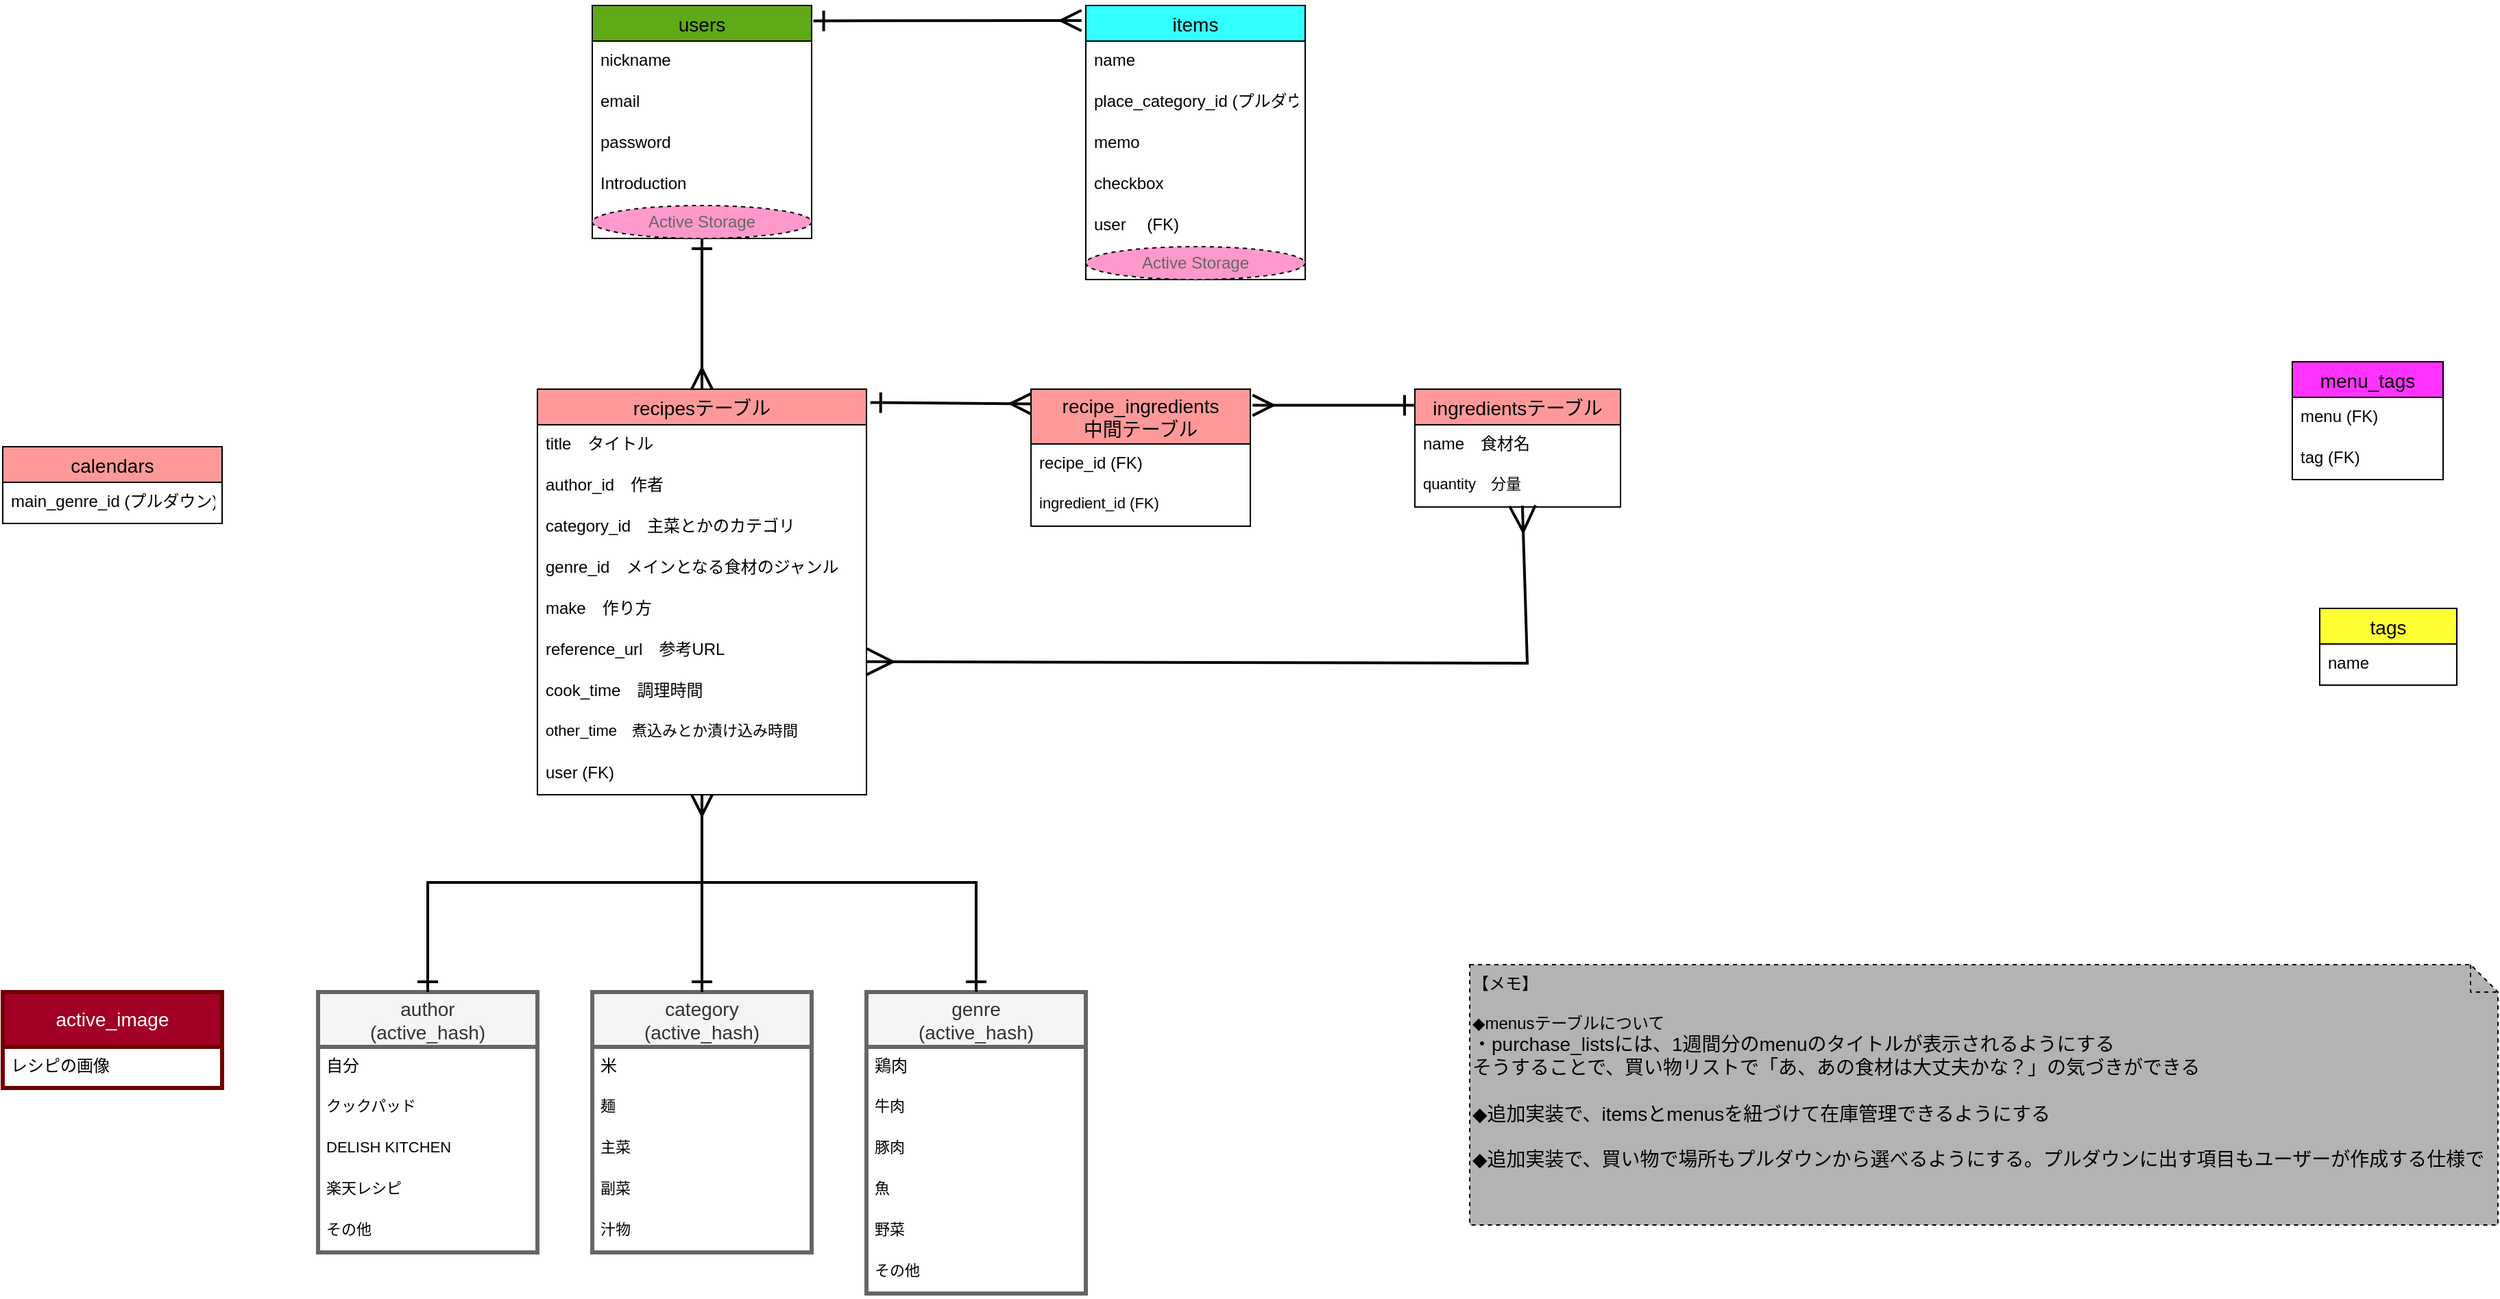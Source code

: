 <mxfile>
    <diagram id="eWadbnz62wg29XNE3zge" name="案1">
        <mxGraphModel dx="3435" dy="938" grid="1" gridSize="10" guides="1" tooltips="1" connect="1" arrows="1" fold="1" page="1" pageScale="1" pageWidth="827" pageHeight="1169" math="0" shadow="0">
            <root>
                <mxCell id="0"/>
                <mxCell id="1" parent="0"/>
                <mxCell id="200" value="users" style="swimlane;fontStyle=0;childLayout=stackLayout;horizontal=1;startSize=26;horizontalStack=0;resizeParent=1;resizeParentMax=0;resizeLast=0;collapsible=1;marginBottom=0;align=center;fontSize=14;rounded=0;swimlaneLine=1;glass=0;shadow=0;fillColor=#60A917;fontColor=#000000;" parent="1" vertex="1">
                    <mxGeometry x="-1400" y="80" width="160" height="170" as="geometry"/>
                </mxCell>
                <mxCell id="201" value="nickname" style="text;strokeColor=none;fillColor=none;spacingLeft=4;spacingRight=4;overflow=hidden;rotatable=0;points=[[0,0.5],[1,0.5]];portConstraint=eastwest;fontSize=12;" parent="200" vertex="1">
                    <mxGeometry y="26" width="160" height="30" as="geometry"/>
                </mxCell>
                <mxCell id="202" value="email" style="text;strokeColor=none;fillColor=none;spacingLeft=4;spacingRight=4;overflow=hidden;rotatable=0;points=[[0,0.5],[1,0.5]];portConstraint=eastwest;fontSize=12;" parent="200" vertex="1">
                    <mxGeometry y="56" width="160" height="30" as="geometry"/>
                </mxCell>
                <mxCell id="dLK7wWNn38LidMxXqtx3-224" value="password" style="text;strokeColor=none;fillColor=none;spacingLeft=4;spacingRight=4;overflow=hidden;rotatable=0;points=[[0,0.5],[1,0.5]];portConstraint=eastwest;fontSize=12;" parent="200" vertex="1">
                    <mxGeometry y="86" width="160" height="30" as="geometry"/>
                </mxCell>
                <mxCell id="203" value="Introduction&#10;&#10;" style="text;strokeColor=none;fillColor=none;spacingLeft=4;spacingRight=4;overflow=hidden;rotatable=0;points=[[0,0.5],[1,0.5]];portConstraint=eastwest;fontSize=12;" parent="200" vertex="1">
                    <mxGeometry y="116" width="160" height="30" as="geometry"/>
                </mxCell>
                <mxCell id="dLK7wWNn38LidMxXqtx3-231" value="Active Storage" style="ellipse;whiteSpace=wrap;html=1;align=center;rounded=0;shadow=0;glass=0;dashed=1;sketch=0;strokeColor=#000000;strokeWidth=1;fontColor=#666666;fillColor=#FF99CC;gradientColor=none;" parent="200" vertex="1">
                    <mxGeometry y="146" width="160" height="24" as="geometry"/>
                </mxCell>
                <mxCell id="205" value="items" style="swimlane;fontStyle=0;childLayout=stackLayout;horizontal=1;startSize=26;horizontalStack=0;resizeParent=1;resizeParentMax=0;resizeLast=0;collapsible=1;marginBottom=0;align=center;fontSize=14;rounded=0;swimlaneLine=1;glass=0;shadow=0;fillColor=#33FFFF;fontColor=#000000;" parent="1" vertex="1">
                    <mxGeometry x="-1040" y="80" width="160" height="200" as="geometry"/>
                </mxCell>
                <mxCell id="206" value="name" style="text;strokeColor=none;fillColor=none;spacingLeft=4;spacingRight=4;overflow=hidden;rotatable=0;points=[[0,0.5],[1,0.5]];portConstraint=eastwest;fontSize=12;" parent="205" vertex="1">
                    <mxGeometry y="26" width="160" height="30" as="geometry"/>
                </mxCell>
                <mxCell id="207" value="place_category_id (プルダウン)" style="text;strokeColor=none;fillColor=none;spacingLeft=4;spacingRight=4;overflow=hidden;rotatable=0;points=[[0,0.5],[1,0.5]];portConstraint=eastwest;fontSize=12;" parent="205" vertex="1">
                    <mxGeometry y="56" width="160" height="30" as="geometry"/>
                </mxCell>
                <mxCell id="210" value="memo" style="text;strokeColor=none;fillColor=none;spacingLeft=4;spacingRight=4;overflow=hidden;rotatable=0;points=[[0,0.5],[1,0.5]];portConstraint=eastwest;fontSize=12;" parent="205" vertex="1">
                    <mxGeometry y="86" width="160" height="30" as="geometry"/>
                </mxCell>
                <mxCell id="232" value="checkbox" style="text;strokeColor=none;fillColor=none;spacingLeft=4;spacingRight=4;overflow=hidden;rotatable=0;points=[[0,0.5],[1,0.5]];portConstraint=eastwest;fontSize=12;" parent="205" vertex="1">
                    <mxGeometry y="116" width="160" height="30" as="geometry"/>
                </mxCell>
                <mxCell id="211" value="user 　(FK)" style="text;strokeColor=none;fillColor=none;spacingLeft=4;spacingRight=4;overflow=hidden;rotatable=0;points=[[0,0.5],[1,0.5]];portConstraint=eastwest;fontSize=12;" parent="205" vertex="1">
                    <mxGeometry y="146" width="160" height="30" as="geometry"/>
                </mxCell>
                <mxCell id="dLK7wWNn38LidMxXqtx3-233" value="Active Storage" style="ellipse;whiteSpace=wrap;html=1;align=center;rounded=0;shadow=0;glass=0;dashed=1;sketch=0;strokeColor=#000000;strokeWidth=1;fontColor=#666666;fillColor=#FF99CC;gradientColor=none;" parent="205" vertex="1">
                    <mxGeometry y="176" width="160" height="24" as="geometry"/>
                </mxCell>
                <mxCell id="216" value="" style="endArrow=ERone;html=1;rounded=0;strokeWidth=2;fontColor=#F0F0F0;startSize=12;endSize=12;sourcePerimeterSpacing=0;endFill=0;startArrow=ERmany;startFill=0;entryX=1.008;entryY=0.066;entryDx=0;entryDy=0;entryPerimeter=0;exitX=-0.02;exitY=0.055;exitDx=0;exitDy=0;exitPerimeter=0;" parent="1" source="205" target="200" edge="1">
                    <mxGeometry relative="1" as="geometry">
                        <mxPoint x="-600" y="212" as="sourcePoint"/>
                        <mxPoint x="-610" y="220" as="targetPoint"/>
                    </mxGeometry>
                </mxCell>
                <mxCell id="KgGAMbnghW-lA_S38_4V-237" value="【メモ】&lt;br&gt;&lt;br&gt;◆menusテーブルについて&lt;br&gt;&lt;span style=&quot;font-size: 14px; text-align: center;&quot;&gt;・purchase_listsには、1週間分のmenuのタイトルが表示されるようにする&lt;br&gt;そうすることで、買い物リストで「あ、あの食材は大丈夫かな？」の気づきができる&lt;br&gt;&lt;br&gt;◆追加実装で、itemsとmenusを紐づけて在庫管理できるようにする&lt;br&gt;&lt;br&gt;◆追加実装で、買い物で場所もプルダウンから選べるようにする。プルダウンに出す項目もユーザーが作成する仕様で&lt;br&gt;&lt;/span&gt;" style="shape=note;size=20;whiteSpace=wrap;html=1;rounded=0;shadow=0;glass=0;dashed=1;sketch=0;strokeColor=#000000;strokeWidth=1;fontColor=#000000;fillColor=#B3B3B3;gradientColor=none;align=left;verticalAlign=top;" parent="1" vertex="1">
                    <mxGeometry x="-760" y="780" width="750" height="190" as="geometry"/>
                </mxCell>
                <mxCell id="KgGAMbnghW-lA_S38_4V-259" value="tags" style="swimlane;fontStyle=0;childLayout=stackLayout;horizontal=1;startSize=26;horizontalStack=0;resizeParent=1;resizeParentMax=0;resizeLast=0;collapsible=1;marginBottom=0;align=center;fontSize=14;rounded=0;swimlaneLine=1;glass=0;shadow=0;strokeColor=#000000;fillColor=#FFFF33;fontColor=#000000;" parent="1" vertex="1">
                    <mxGeometry x="-140" y="520" width="100" height="56" as="geometry"/>
                </mxCell>
                <mxCell id="KgGAMbnghW-lA_S38_4V-260" value="name" style="text;strokeColor=default;fillColor=none;spacingLeft=4;spacingRight=4;overflow=hidden;rotatable=0;points=[[0,0.5],[1,0.5]];portConstraint=eastwest;fontSize=12;" parent="KgGAMbnghW-lA_S38_4V-259" vertex="1">
                    <mxGeometry y="26" width="100" height="30" as="geometry"/>
                </mxCell>
                <mxCell id="KgGAMbnghW-lA_S38_4V-261" value="menu_tags" style="swimlane;fontStyle=0;childLayout=stackLayout;horizontal=1;startSize=26;horizontalStack=0;resizeParent=1;resizeParentMax=0;resizeLast=0;collapsible=1;marginBottom=0;align=center;fontSize=14;rounded=0;swimlaneLine=1;glass=0;shadow=0;fillColor=#FF33FF;fontColor=#000000;" parent="1" vertex="1">
                    <mxGeometry x="-160" y="340" width="110" height="86" as="geometry"/>
                </mxCell>
                <mxCell id="KgGAMbnghW-lA_S38_4V-263" value="menu (FK)" style="text;strokeColor=none;fillColor=none;spacingLeft=4;spacingRight=4;overflow=hidden;rotatable=0;points=[[0,0.5],[1,0.5]];portConstraint=eastwest;fontSize=12;" parent="KgGAMbnghW-lA_S38_4V-261" vertex="1">
                    <mxGeometry y="26" width="110" height="30" as="geometry"/>
                </mxCell>
                <mxCell id="KgGAMbnghW-lA_S38_4V-262" value="tag (FK)" style="text;strokeColor=none;fillColor=none;spacingLeft=4;spacingRight=4;overflow=hidden;rotatable=0;points=[[0,0.5],[1,0.5]];portConstraint=eastwest;fontSize=12;" parent="KgGAMbnghW-lA_S38_4V-261" vertex="1">
                    <mxGeometry y="56" width="110" height="30" as="geometry"/>
                </mxCell>
                <mxCell id="233" value="calendars" style="swimlane;fontStyle=0;childLayout=stackLayout;horizontal=1;startSize=26;horizontalStack=0;resizeParent=1;resizeParentMax=0;resizeLast=0;collapsible=1;marginBottom=0;align=center;fontSize=14;rounded=0;swimlaneLine=1;glass=0;shadow=0;fillColor=#FF9999;fontColor=#000000;" parent="1" vertex="1">
                    <mxGeometry x="-1830" y="402" width="160" height="56" as="geometry"/>
                </mxCell>
                <mxCell id="236" value="main_genre_id (プルダウン)" style="text;strokeColor=none;fillColor=none;spacingLeft=4;spacingRight=4;overflow=hidden;rotatable=0;points=[[0,0.5],[1,0.5]];portConstraint=eastwest;fontSize=12;" parent="233" vertex="1">
                    <mxGeometry y="26" width="160" height="30" as="geometry"/>
                </mxCell>
                <mxCell id="330" value="recipesテーブル" style="swimlane;fontStyle=0;childLayout=stackLayout;horizontal=1;startSize=26;horizontalStack=0;resizeParent=1;resizeParentMax=0;resizeLast=0;collapsible=1;marginBottom=0;align=center;fontSize=14;rounded=0;swimlaneLine=1;glass=0;shadow=0;fillColor=#FF9999;fontColor=#000000;" parent="1" vertex="1">
                    <mxGeometry x="-1440" y="360" width="240" height="296" as="geometry"/>
                </mxCell>
                <mxCell id="332" value="title　タイトル" style="text;strokeColor=none;fillColor=none;spacingLeft=4;spacingRight=4;overflow=hidden;rotatable=0;points=[[0,0.5],[1,0.5]];portConstraint=eastwest;fontSize=12;" parent="330" vertex="1">
                    <mxGeometry y="26" width="240" height="30" as="geometry"/>
                </mxCell>
                <mxCell id="336" value="author_id　作者" style="text;strokeColor=none;fillColor=none;spacingLeft=4;spacingRight=4;overflow=hidden;rotatable=0;points=[[0,0.5],[1,0.5]];portConstraint=eastwest;fontSize=12;" parent="330" vertex="1">
                    <mxGeometry y="56" width="240" height="30" as="geometry"/>
                </mxCell>
                <mxCell id="334" value="category_id　主菜とかのカテゴリ" style="text;strokeColor=none;fillColor=none;spacingLeft=4;spacingRight=4;overflow=hidden;rotatable=0;points=[[0,0.5],[1,0.5]];portConstraint=eastwest;fontSize=12;" parent="330" vertex="1">
                    <mxGeometry y="86" width="240" height="30" as="geometry"/>
                </mxCell>
                <mxCell id="400" value="genre_id　メインとなる食材のジャンル" style="text;strokeColor=none;fillColor=none;spacingLeft=4;spacingRight=4;overflow=hidden;rotatable=0;points=[[0,0.5],[1,0.5]];portConstraint=eastwest;fontSize=12;" parent="330" vertex="1">
                    <mxGeometry y="116" width="240" height="30" as="geometry"/>
                </mxCell>
                <mxCell id="399" value="make　作り方" style="text;strokeColor=none;fillColor=none;spacingLeft=4;spacingRight=4;overflow=hidden;rotatable=0;points=[[0,0.5],[1,0.5]];portConstraint=eastwest;fontSize=12;" parent="330" vertex="1">
                    <mxGeometry y="146" width="240" height="30" as="geometry"/>
                </mxCell>
                <mxCell id="398" value="reference_url　参考URL" style="text;strokeColor=none;fillColor=none;spacingLeft=4;spacingRight=4;overflow=hidden;rotatable=0;points=[[0,0.5],[1,0.5]];portConstraint=eastwest;fontSize=12;" parent="330" vertex="1">
                    <mxGeometry y="176" width="240" height="30" as="geometry"/>
                </mxCell>
                <mxCell id="335" value="cook_time　調理時間" style="text;strokeColor=none;fillColor=none;spacingLeft=4;spacingRight=4;overflow=hidden;rotatable=0;points=[[0,0.5],[1,0.5]];portConstraint=eastwest;fontSize=12;" parent="330" vertex="1">
                    <mxGeometry y="206" width="240" height="30" as="geometry"/>
                </mxCell>
                <mxCell id="333" value="other_time　煮込みとか漬け込み時間" style="text;strokeColor=none;fillColor=none;spacingLeft=4;spacingRight=4;overflow=hidden;rotatable=0;points=[[0,0.5],[1,0.5]];portConstraint=eastwest;fontSize=11;" parent="330" vertex="1">
                    <mxGeometry y="236" width="240" height="30" as="geometry"/>
                </mxCell>
                <mxCell id="237" value="user (FK)" style="text;strokeColor=none;fillColor=none;spacingLeft=4;spacingRight=4;overflow=hidden;rotatable=0;points=[[0,0.5],[1,0.5]];portConstraint=eastwest;fontSize=12;" parent="330" vertex="1">
                    <mxGeometry y="266" width="240" height="30" as="geometry"/>
                </mxCell>
                <mxCell id="380" value="" style="shape=tableRow;horizontal=0;startSize=0;swimlaneHead=0;swimlaneBody=0;fillColor=none;collapsible=0;dropTarget=0;points=[[0,0.5],[1,0.5]];portConstraint=eastwest;top=0;left=0;right=0;bottom=0;" parent="1" vertex="1">
                    <mxGeometry x="-1360" y="520" width="270" height="30" as="geometry"/>
                </mxCell>
                <mxCell id="381" value="" style="shape=partialRectangle;connectable=0;fillColor=none;top=0;left=0;bottom=0;right=0;editable=1;overflow=hidden;" parent="380" vertex="1">
                    <mxGeometry width="30" height="30" as="geometry">
                        <mxRectangle width="30" height="30" as="alternateBounds"/>
                    </mxGeometry>
                </mxCell>
                <mxCell id="402" value="" style="endArrow=ERone;html=1;rounded=0;strokeWidth=2;fontColor=#F0F0F0;startSize=12;endSize=12;sourcePerimeterSpacing=0;endFill=0;startArrow=ERmany;startFill=0;entryX=0.5;entryY=1;entryDx=0;entryDy=0;exitX=0.5;exitY=0;exitDx=0;exitDy=0;" parent="1" source="330" target="200" edge="1">
                    <mxGeometry relative="1" as="geometry">
                        <mxPoint x="-1033.2" y="101" as="sourcePoint"/>
                        <mxPoint x="-1228.72" y="101.22" as="targetPoint"/>
                    </mxGeometry>
                </mxCell>
                <mxCell id="403" value="ingredientsテーブル" style="swimlane;fontStyle=0;childLayout=stackLayout;horizontal=1;startSize=26;horizontalStack=0;resizeParent=1;resizeParentMax=0;resizeLast=0;collapsible=1;marginBottom=0;align=center;fontSize=14;rounded=0;swimlaneLine=1;glass=0;shadow=0;fillColor=#FF9999;fontColor=#000000;" parent="1" vertex="1">
                    <mxGeometry x="-800" y="360" width="150" height="86" as="geometry"/>
                </mxCell>
                <mxCell id="410" value="name　食材名" style="text;strokeColor=none;fillColor=none;spacingLeft=4;spacingRight=4;overflow=hidden;rotatable=0;points=[[0,0.5],[1,0.5]];portConstraint=eastwest;fontSize=12;" parent="403" vertex="1">
                    <mxGeometry y="26" width="150" height="30" as="geometry"/>
                </mxCell>
                <mxCell id="411" value="quantity　分量" style="text;strokeColor=none;fillColor=none;spacingLeft=4;spacingRight=4;overflow=hidden;rotatable=0;points=[[0,0.5],[1,0.5]];portConstraint=eastwest;fontSize=11;" parent="403" vertex="1">
                    <mxGeometry y="56" width="150" height="30" as="geometry"/>
                </mxCell>
                <mxCell id="413" value="recipe_ingredients&#10;中間テーブル" style="swimlane;fontStyle=0;childLayout=stackLayout;horizontal=1;startSize=40;horizontalStack=0;resizeParent=1;resizeParentMax=0;resizeLast=0;collapsible=1;marginBottom=0;align=center;fontSize=14;rounded=0;swimlaneLine=1;glass=0;shadow=0;fillColor=#FF9999;fontColor=#000000;" parent="1" vertex="1">
                    <mxGeometry x="-1080" y="360" width="160" height="100" as="geometry"/>
                </mxCell>
                <mxCell id="414" value="recipe_id (FK)" style="text;strokeColor=none;fillColor=none;spacingLeft=4;spacingRight=4;overflow=hidden;rotatable=0;points=[[0,0.5],[1,0.5]];portConstraint=eastwest;fontSize=12;" parent="413" vertex="1">
                    <mxGeometry y="40" width="160" height="30" as="geometry"/>
                </mxCell>
                <mxCell id="415" value="ingredient_id (FK)&#10;&#10; " style="text;strokeColor=none;fillColor=none;spacingLeft=4;spacingRight=4;overflow=hidden;rotatable=0;points=[[0,0.5],[1,0.5]];portConstraint=eastwest;fontSize=11;" parent="413" vertex="1">
                    <mxGeometry y="70" width="160" height="30" as="geometry"/>
                </mxCell>
                <mxCell id="417" value="" style="endArrow=ERone;html=1;rounded=0;strokeWidth=2;fontColor=#F0F0F0;startSize=12;endSize=12;sourcePerimeterSpacing=0;endFill=0;startArrow=ERmany;startFill=0;exitX=0.001;exitY=0.107;exitDx=0;exitDy=0;exitPerimeter=0;entryX=1.012;entryY=0.033;entryDx=0;entryDy=0;entryPerimeter=0;" parent="1" source="413" target="330" edge="1">
                    <mxGeometry relative="1" as="geometry">
                        <mxPoint x="-1120" y="380" as="sourcePoint"/>
                        <mxPoint x="-1160" y="371" as="targetPoint"/>
                    </mxGeometry>
                </mxCell>
                <mxCell id="418" value="" style="endArrow=ERone;html=1;rounded=0;strokeWidth=2;fontColor=#F0F0F0;startSize=12;endSize=12;sourcePerimeterSpacing=0;endFill=0;startArrow=ERmany;startFill=0;exitX=1.01;exitY=0.118;exitDx=0;exitDy=0;exitPerimeter=0;entryX=0;entryY=0.137;entryDx=0;entryDy=0;entryPerimeter=0;" parent="1" source="413" target="403" edge="1">
                    <mxGeometry relative="1" as="geometry">
                        <mxPoint x="-890" y="410" as="sourcePoint"/>
                        <mxPoint x="-850" y="420" as="targetPoint"/>
                    </mxGeometry>
                </mxCell>
                <mxCell id="419" value="" style="endArrow=ERmany;html=1;rounded=0;strokeWidth=2;fontColor=#F0F0F0;startSize=16;endSize=16;sourcePerimeterSpacing=0;endFill=0;startArrow=ERmany;startFill=0;exitX=0.523;exitY=0.967;exitDx=0;exitDy=0;exitPerimeter=0;entryX=1.001;entryY=0.763;entryDx=0;entryDy=0;entryPerimeter=0;" parent="1" source="411" target="398" edge="1">
                    <mxGeometry relative="1" as="geometry">
                        <mxPoint x="-740" y="530" as="sourcePoint"/>
                        <mxPoint x="-1130" y="560" as="targetPoint"/>
                        <Array as="points">
                            <mxPoint x="-718" y="560"/>
                        </Array>
                    </mxGeometry>
                </mxCell>
                <mxCell id="425" value="author&#10;(active_hash)" style="swimlane;fontStyle=0;childLayout=stackLayout;horizontal=1;startSize=40;horizontalStack=0;resizeParent=1;resizeParentMax=0;resizeLast=0;collapsible=1;marginBottom=0;align=center;fontSize=14;rounded=0;swimlaneLine=1;glass=0;shadow=0;fillColor=#f5f5f5;fontColor=#333333;strokeColor=#666666;strokeWidth=3;" parent="1" vertex="1">
                    <mxGeometry x="-1600" y="800" width="160" height="190" as="geometry"/>
                </mxCell>
                <mxCell id="426" value="自分" style="text;strokeColor=none;fillColor=none;spacingLeft=4;spacingRight=4;overflow=hidden;rotatable=0;points=[[0,0.5],[1,0.5]];portConstraint=eastwest;fontSize=12;strokeWidth=3;" parent="425" vertex="1">
                    <mxGeometry y="40" width="160" height="30" as="geometry"/>
                </mxCell>
                <mxCell id="427" value="クックパッド&#10;" style="text;strokeColor=none;fillColor=none;spacingLeft=4;spacingRight=4;overflow=hidden;rotatable=0;points=[[0,0.5],[1,0.5]];portConstraint=eastwest;fontSize=11;" parent="425" vertex="1">
                    <mxGeometry y="70" width="160" height="30" as="geometry"/>
                </mxCell>
                <mxCell id="430" value="DELISH KITCHEN" style="text;strokeColor=none;fillColor=none;spacingLeft=4;spacingRight=4;overflow=hidden;rotatable=0;points=[[0,0.5],[1,0.5]];portConstraint=eastwest;fontSize=11;" parent="425" vertex="1">
                    <mxGeometry y="100" width="160" height="30" as="geometry"/>
                </mxCell>
                <mxCell id="428" value="楽天レシピ" style="text;strokeColor=none;fillColor=none;spacingLeft=4;spacingRight=4;overflow=hidden;rotatable=0;points=[[0,0.5],[1,0.5]];portConstraint=eastwest;fontSize=11;" parent="425" vertex="1">
                    <mxGeometry y="130" width="160" height="30" as="geometry"/>
                </mxCell>
                <mxCell id="429" value="その他&#10;" style="text;strokeColor=none;fillColor=none;spacingLeft=4;spacingRight=4;overflow=hidden;rotatable=0;points=[[0,0.5],[1,0.5]];portConstraint=eastwest;fontSize=11;" parent="425" vertex="1">
                    <mxGeometry y="160" width="160" height="30" as="geometry"/>
                </mxCell>
                <mxCell id="431" value="category&#10;(active_hash)" style="swimlane;fontStyle=0;childLayout=stackLayout;horizontal=1;startSize=40;horizontalStack=0;resizeParent=1;resizeParentMax=0;resizeLast=0;collapsible=1;marginBottom=0;align=center;fontSize=14;rounded=0;swimlaneLine=1;glass=0;shadow=0;fillColor=#f5f5f5;fontColor=#333333;strokeColor=#666666;strokeWidth=3;" parent="1" vertex="1">
                    <mxGeometry x="-1400" y="800" width="160" height="190" as="geometry"/>
                </mxCell>
                <mxCell id="432" value="米" style="text;strokeColor=none;fillColor=none;spacingLeft=4;spacingRight=4;overflow=hidden;rotatable=0;points=[[0,0.5],[1,0.5]];portConstraint=eastwest;fontSize=12;" parent="431" vertex="1">
                    <mxGeometry y="40" width="160" height="30" as="geometry"/>
                </mxCell>
                <mxCell id="433" value="麺&#10;" style="text;strokeColor=none;fillColor=none;spacingLeft=4;spacingRight=4;overflow=hidden;rotatable=0;points=[[0,0.5],[1,0.5]];portConstraint=eastwest;fontSize=11;" parent="431" vertex="1">
                    <mxGeometry y="70" width="160" height="30" as="geometry"/>
                </mxCell>
                <mxCell id="434" value="主菜" style="text;strokeColor=none;fillColor=none;spacingLeft=4;spacingRight=4;overflow=hidden;rotatable=0;points=[[0,0.5],[1,0.5]];portConstraint=eastwest;fontSize=11;" parent="431" vertex="1">
                    <mxGeometry y="100" width="160" height="30" as="geometry"/>
                </mxCell>
                <mxCell id="435" value="副菜" style="text;strokeColor=none;fillColor=none;spacingLeft=4;spacingRight=4;overflow=hidden;rotatable=0;points=[[0,0.5],[1,0.5]];portConstraint=eastwest;fontSize=11;" parent="431" vertex="1">
                    <mxGeometry y="130" width="160" height="30" as="geometry"/>
                </mxCell>
                <mxCell id="436" value="汁物&#10;" style="text;strokeColor=none;fillColor=none;spacingLeft=4;spacingRight=4;overflow=hidden;rotatable=0;points=[[0,0.5],[1,0.5]];portConstraint=eastwest;fontSize=11;" parent="431" vertex="1">
                    <mxGeometry y="160" width="160" height="30" as="geometry"/>
                </mxCell>
                <mxCell id="437" value="genre&#10;(active_hash)" style="swimlane;fontStyle=0;childLayout=stackLayout;horizontal=1;startSize=40;horizontalStack=0;resizeParent=1;resizeParentMax=0;resizeLast=0;collapsible=1;marginBottom=0;align=center;fontSize=14;rounded=0;swimlaneLine=1;glass=0;shadow=0;fillColor=#f5f5f5;fontColor=#333333;strokeColor=#666666;strokeWidth=3;" parent="1" vertex="1">
                    <mxGeometry x="-1200" y="800" width="160" height="220" as="geometry"/>
                </mxCell>
                <mxCell id="438" value="鶏肉" style="text;strokeColor=none;fillColor=none;spacingLeft=4;spacingRight=4;overflow=hidden;rotatable=0;points=[[0,0.5],[1,0.5]];portConstraint=eastwest;fontSize=12;" parent="437" vertex="1">
                    <mxGeometry y="40" width="160" height="30" as="geometry"/>
                </mxCell>
                <mxCell id="439" value="牛肉" style="text;strokeColor=none;fillColor=none;spacingLeft=4;spacingRight=4;overflow=hidden;rotatable=0;points=[[0,0.5],[1,0.5]];portConstraint=eastwest;fontSize=11;" parent="437" vertex="1">
                    <mxGeometry y="70" width="160" height="30" as="geometry"/>
                </mxCell>
                <mxCell id="440" value="豚肉" style="text;strokeColor=none;fillColor=none;spacingLeft=4;spacingRight=4;overflow=hidden;rotatable=0;points=[[0,0.5],[1,0.5]];portConstraint=eastwest;fontSize=11;" parent="437" vertex="1">
                    <mxGeometry y="100" width="160" height="30" as="geometry"/>
                </mxCell>
                <mxCell id="441" value="魚" style="text;strokeColor=none;fillColor=none;spacingLeft=4;spacingRight=4;overflow=hidden;rotatable=0;points=[[0,0.5],[1,0.5]];portConstraint=eastwest;fontSize=11;" parent="437" vertex="1">
                    <mxGeometry y="130" width="160" height="30" as="geometry"/>
                </mxCell>
                <mxCell id="442" value="野菜&#10;" style="text;strokeColor=none;fillColor=none;spacingLeft=4;spacingRight=4;overflow=hidden;rotatable=0;points=[[0,0.5],[1,0.5]];portConstraint=eastwest;fontSize=11;" parent="437" vertex="1">
                    <mxGeometry y="160" width="160" height="30" as="geometry"/>
                </mxCell>
                <mxCell id="443" value="その他&#10;" style="text;strokeColor=none;fillColor=none;spacingLeft=4;spacingRight=4;overflow=hidden;rotatable=0;points=[[0,0.5],[1,0.5]];portConstraint=eastwest;fontSize=11;" parent="437" vertex="1">
                    <mxGeometry y="190" width="160" height="30" as="geometry"/>
                </mxCell>
                <mxCell id="447" value="" style="endArrow=ERone;html=1;rounded=0;strokeWidth=2;fontColor=#F0F0F0;startSize=12;endSize=12;sourcePerimeterSpacing=0;endFill=0;startArrow=none;startFill=0;entryX=0.5;entryY=0;entryDx=0;entryDy=0;" parent="1" target="425" edge="1">
                    <mxGeometry relative="1" as="geometry">
                        <mxPoint x="-1320" y="720" as="sourcePoint"/>
                        <mxPoint x="-1520" y="790" as="targetPoint"/>
                        <Array as="points">
                            <mxPoint x="-1520" y="720"/>
                        </Array>
                    </mxGeometry>
                </mxCell>
                <mxCell id="450" value="" style="endArrow=ERone;html=1;rounded=0;strokeWidth=2;fontColor=#F0F0F0;startSize=12;endSize=12;sourcePerimeterSpacing=0;endFill=0;startArrow=ERmany;startFill=0;entryX=0.5;entryY=0;entryDx=0;entryDy=0;exitX=0.5;exitY=1;exitDx=0;exitDy=0;" parent="1" source="330" target="431" edge="1">
                    <mxGeometry relative="1" as="geometry">
                        <mxPoint x="-1320" y="680" as="sourcePoint"/>
                        <mxPoint x="-1470" y="810" as="targetPoint"/>
                    </mxGeometry>
                </mxCell>
                <mxCell id="451" value="" style="endArrow=ERone;html=1;rounded=0;strokeWidth=2;fontColor=#F0F0F0;startSize=12;endSize=12;sourcePerimeterSpacing=0;endFill=0;startArrow=none;startFill=0;entryX=0.5;entryY=0;entryDx=0;entryDy=0;" parent="1" target="437" edge="1">
                    <mxGeometry relative="1" as="geometry">
                        <mxPoint x="-1320" y="720" as="sourcePoint"/>
                        <mxPoint x="-1270.0" y="810" as="targetPoint"/>
                        <Array as="points">
                            <mxPoint x="-1120" y="720"/>
                        </Array>
                    </mxGeometry>
                </mxCell>
                <mxCell id="454" value="active_image" style="swimlane;fontStyle=0;childLayout=stackLayout;horizontal=1;startSize=40;horizontalStack=0;resizeParent=1;resizeParentMax=0;resizeLast=0;collapsible=1;marginBottom=0;align=center;fontSize=14;rounded=0;swimlaneLine=1;glass=0;shadow=0;fillColor=#a20025;strokeColor=#6F0000;strokeWidth=3;whiteSpace=wrap;fontColor=#ffffff;" parent="1" vertex="1">
                    <mxGeometry x="-1830" y="800" width="160" height="70" as="geometry"/>
                </mxCell>
                <mxCell id="455" value="レシピの画像" style="text;strokeColor=none;fillColor=none;spacingLeft=4;spacingRight=4;overflow=hidden;rotatable=0;points=[[0,0.5],[1,0.5]];portConstraint=eastwest;fontSize=12;strokeWidth=3;" parent="454" vertex="1">
                    <mxGeometry y="40" width="160" height="30" as="geometry"/>
                </mxCell>
            </root>
        </mxGraphModel>
    </diagram>
    <diagram name="案2" id="NeRu8VXgCP2zrzPimx1U">
        <mxGraphModel dx="3023" dy="1542" grid="1" gridSize="10" guides="1" tooltips="1" connect="1" arrows="1" fold="1" page="1" pageScale="1" pageWidth="827" pageHeight="1169" math="0" shadow="0">
            <root>
                <mxCell id="s4Gsbq-1xFyYyIthdPwe-0"/>
                <mxCell id="s4Gsbq-1xFyYyIthdPwe-1" parent="s4Gsbq-1xFyYyIthdPwe-0"/>
                <mxCell id="s4Gsbq-1xFyYyIthdPwe-2" value="users" style="swimlane;fontStyle=0;childLayout=stackLayout;horizontal=1;startSize=26;horizontalStack=0;resizeParent=1;resizeParentMax=0;resizeLast=0;collapsible=1;marginBottom=0;align=center;fontSize=14;rounded=0;swimlaneLine=1;glass=0;shadow=0;fillColor=#60A917;fontColor=#000000;" vertex="1" parent="s4Gsbq-1xFyYyIthdPwe-1">
                    <mxGeometry x="40" y="40" width="160" height="116" as="geometry"/>
                </mxCell>
                <mxCell id="s4Gsbq-1xFyYyIthdPwe-3" value="nickname" style="text;strokeColor=none;fillColor=none;spacingLeft=4;spacingRight=4;overflow=hidden;rotatable=0;points=[[0,0.5],[1,0.5]];portConstraint=eastwest;fontSize=12;" vertex="1" parent="s4Gsbq-1xFyYyIthdPwe-2">
                    <mxGeometry y="26" width="160" height="30" as="geometry"/>
                </mxCell>
                <mxCell id="s4Gsbq-1xFyYyIthdPwe-4" value="email" style="text;strokeColor=none;fillColor=none;spacingLeft=4;spacingRight=4;overflow=hidden;rotatable=0;points=[[0,0.5],[1,0.5]];portConstraint=eastwest;fontSize=12;" vertex="1" parent="s4Gsbq-1xFyYyIthdPwe-2">
                    <mxGeometry y="56" width="160" height="30" as="geometry"/>
                </mxCell>
                <mxCell id="s4Gsbq-1xFyYyIthdPwe-5" value="password" style="text;strokeColor=none;fillColor=none;spacingLeft=4;spacingRight=4;overflow=hidden;rotatable=0;points=[[0,0.5],[1,0.5]];portConstraint=eastwest;fontSize=12;" vertex="1" parent="s4Gsbq-1xFyYyIthdPwe-2">
                    <mxGeometry y="86" width="160" height="30" as="geometry"/>
                </mxCell>
                <mxCell id="s4Gsbq-1xFyYyIthdPwe-6" value="ユーザー管理に関する情報" style="swimlane;fontStyle=0;childLayout=stackLayout;horizontal=1;startSize=26;horizontalStack=0;resizeParent=1;resizeParentMax=0;resizeLast=0;collapsible=1;marginBottom=0;align=center;fontSize=14;rounded=0;swimlaneLine=1;glass=0;shadow=0;fillColor=#60A917;fontColor=#000000;strokeColor=#2D7600;" vertex="1" parent="s4Gsbq-1xFyYyIthdPwe-1">
                    <mxGeometry x="-650" y="60" width="230" height="326" as="geometry"/>
                </mxCell>
                <mxCell id="s4Gsbq-1xFyYyIthdPwe-7" value="ニックネーム" style="text;strokeColor=default;fillColor=#FFFFFF;spacingLeft=4;spacingRight=4;overflow=hidden;rotatable=0;points=[[0,0.5],[1,0.5]];portConstraint=eastwest;fontSize=12;strokeWidth=1;dashed=1;fontColor=#000000;" vertex="1" parent="s4Gsbq-1xFyYyIthdPwe-6">
                    <mxGeometry y="26" width="230" height="30" as="geometry"/>
                </mxCell>
                <mxCell id="s4Gsbq-1xFyYyIthdPwe-8" value="メールアドレス " style="text;strokeColor=default;fillColor=#FFFFFF;spacingLeft=4;spacingRight=4;overflow=hidden;rotatable=0;points=[[0,0.5],[1,0.5]];portConstraint=eastwest;fontSize=12;dashed=1;fontColor=#000000;" vertex="1" parent="s4Gsbq-1xFyYyIthdPwe-6">
                    <mxGeometry y="56" width="230" height="30" as="geometry"/>
                </mxCell>
                <mxCell id="s4Gsbq-1xFyYyIthdPwe-9" value="パスワード" style="text;strokeColor=default;fillColor=#FFFFFF;spacingLeft=4;spacingRight=4;overflow=hidden;rotatable=0;points=[[0,0.5],[1,0.5]];portConstraint=eastwest;fontSize=12;rounded=0;shadow=0;glass=0;sketch=0;fontColor=#000000;dashed=1;" vertex="1" parent="s4Gsbq-1xFyYyIthdPwe-6">
                    <mxGeometry y="86" width="230" height="30" as="geometry"/>
                </mxCell>
                <mxCell id="s4Gsbq-1xFyYyIthdPwe-10" value="名字" style="text;strokeColor=default;fillColor=#FFFFFF;spacingLeft=4;spacingRight=4;overflow=hidden;rotatable=0;points=[[0,0.5],[1,0.5]];portConstraint=eastwest;fontSize=12;rounded=0;shadow=0;glass=0;sketch=0;fontColor=#000000;dashed=1;" vertex="1" parent="s4Gsbq-1xFyYyIthdPwe-6">
                    <mxGeometry y="116" width="230" height="30" as="geometry"/>
                </mxCell>
                <mxCell id="s4Gsbq-1xFyYyIthdPwe-11" value="名前" style="text;strokeColor=default;fillColor=#FFFFFF;spacingLeft=4;spacingRight=4;overflow=hidden;rotatable=0;points=[[0,0.5],[1,0.5]];portConstraint=eastwest;fontSize=12;rounded=0;shadow=0;glass=0;sketch=0;fontColor=#000000;dashed=1;" vertex="1" parent="s4Gsbq-1xFyYyIthdPwe-6">
                    <mxGeometry y="146" width="230" height="30" as="geometry"/>
                </mxCell>
                <mxCell id="s4Gsbq-1xFyYyIthdPwe-12" value="名字カナ" style="text;strokeColor=default;fillColor=#FFFFFF;spacingLeft=4;spacingRight=4;overflow=hidden;rotatable=0;points=[[0,0.5],[1,0.5]];portConstraint=eastwest;fontSize=12;rounded=0;shadow=0;glass=0;sketch=0;fontColor=#000000;dashed=1;" vertex="1" parent="s4Gsbq-1xFyYyIthdPwe-6">
                    <mxGeometry y="176" width="230" height="30" as="geometry"/>
                </mxCell>
                <mxCell id="s4Gsbq-1xFyYyIthdPwe-13" value="名前カナ" style="text;strokeColor=default;fillColor=#FFFFFF;spacingLeft=4;spacingRight=4;overflow=hidden;rotatable=0;points=[[0,0.5],[1,0.5]];portConstraint=eastwest;fontSize=12;dashed=1;fontColor=#000000;" vertex="1" parent="s4Gsbq-1xFyYyIthdPwe-6">
                    <mxGeometry y="206" width="230" height="30" as="geometry"/>
                </mxCell>
                <mxCell id="s4Gsbq-1xFyYyIthdPwe-14" value="生年月日" style="text;strokeColor=default;fillColor=#FFFFFF;spacingLeft=4;spacingRight=4;overflow=hidden;rotatable=0;points=[[0,0.5],[1,0.5]];portConstraint=eastwest;fontSize=12;rounded=0;shadow=0;glass=0;sketch=0;fontColor=#000000;dashed=1;" vertex="1" parent="s4Gsbq-1xFyYyIthdPwe-6">
                    <mxGeometry y="236" width="230" height="30" as="geometry"/>
                </mxCell>
                <mxCell id="s4Gsbq-1xFyYyIthdPwe-15" value="アイコン画像" style="text;strokeColor=default;fillColor=#FFFFFF;spacingLeft=4;spacingRight=4;overflow=hidden;rotatable=0;points=[[0,0.5],[1,0.5]];portConstraint=eastwest;fontSize=12;rounded=0;shadow=0;glass=0;sketch=0;fontColor=#000000;dashed=1;" vertex="1" parent="s4Gsbq-1xFyYyIthdPwe-6">
                    <mxGeometry y="266" width="230" height="30" as="geometry"/>
                </mxCell>
                <mxCell id="s4Gsbq-1xFyYyIthdPwe-16" value="プロフィール文" style="text;strokeColor=default;fillColor=#FFFFFF;spacingLeft=4;spacingRight=4;overflow=hidden;rotatable=0;points=[[0,0.5],[1,0.5]];portConstraint=eastwest;fontSize=12;rounded=0;shadow=0;glass=0;sketch=0;fontColor=#000000;dashed=1;" vertex="1" parent="s4Gsbq-1xFyYyIthdPwe-6">
                    <mxGeometry y="296" width="230" height="30" as="geometry"/>
                </mxCell>
                <mxCell id="s4Gsbq-1xFyYyIthdPwe-17" value="買い物リストに関する情報" style="swimlane;fontStyle=0;childLayout=stackLayout;horizontal=1;startSize=26;horizontalStack=0;resizeParent=1;resizeParentMax=0;resizeLast=0;collapsible=1;marginBottom=0;align=center;fontSize=14;rounded=0;swimlaneLine=1;glass=0;shadow=0;fillColor=#FFFF66;strokeColor=#d6b656;gradientColor=none;fontColor=#000000;" vertex="1" parent="s4Gsbq-1xFyYyIthdPwe-1">
                    <mxGeometry x="-570" y="440" width="230" height="56" as="geometry"/>
                </mxCell>
                <mxCell id="s4Gsbq-1xFyYyIthdPwe-18" value="購入数量" style="text;strokeColor=default;fillColor=#FFFFFF;spacingLeft=4;spacingRight=4;overflow=hidden;rotatable=0;points=[[0,0.5],[1,0.5]];portConstraint=eastwest;fontSize=12;dashed=1;fontColor=#000000;" vertex="1" parent="s4Gsbq-1xFyYyIthdPwe-17">
                    <mxGeometry y="26" width="230" height="30" as="geometry"/>
                </mxCell>
                <mxCell id="s4Gsbq-1xFyYyIthdPwe-19" value="献立に関する情報" style="swimlane;fontStyle=0;childLayout=stackLayout;horizontal=1;startSize=26;horizontalStack=0;resizeParent=1;resizeParentMax=0;resizeLast=0;collapsible=1;marginBottom=0;align=center;fontSize=14;rounded=0;swimlaneLine=1;glass=0;shadow=0;fillColor=#FF9933;strokeColor=#d6b656;gradientColor=none;fontColor=#000000;" vertex="1" parent="s4Gsbq-1xFyYyIthdPwe-1">
                    <mxGeometry x="-500" y="680" width="230" height="176" as="geometry"/>
                </mxCell>
                <mxCell id="s4Gsbq-1xFyYyIthdPwe-20" value="タイトル" style="text;strokeColor=default;fillColor=#FFFFFF;spacingLeft=4;spacingRight=4;overflow=hidden;rotatable=0;points=[[0,0.5],[1,0.5]];portConstraint=eastwest;fontSize=12;dashed=1;fontColor=#000000;" vertex="1" parent="s4Gsbq-1xFyYyIthdPwe-19">
                    <mxGeometry y="26" width="230" height="30" as="geometry"/>
                </mxCell>
                <mxCell id="s4Gsbq-1xFyYyIthdPwe-21" value="食材" style="text;strokeColor=default;fillColor=#FFFFFF;spacingLeft=4;spacingRight=4;overflow=hidden;rotatable=0;points=[[0,0.5],[1,0.5]];portConstraint=eastwest;fontSize=12;rounded=0;shadow=0;glass=0;sketch=0;fontColor=#000000;dashed=1;" vertex="1" parent="s4Gsbq-1xFyYyIthdPwe-19">
                    <mxGeometry y="56" width="230" height="30" as="geometry"/>
                </mxCell>
                <mxCell id="s4Gsbq-1xFyYyIthdPwe-22" value="食材" style="text;strokeColor=default;fillColor=#FFFFFF;spacingLeft=4;spacingRight=4;overflow=hidden;rotatable=0;points=[[0,0.5],[1,0.5]];portConstraint=eastwest;fontSize=12;dashed=1;fontColor=#000000;" vertex="1" parent="s4Gsbq-1xFyYyIthdPwe-19">
                    <mxGeometry y="86" width="230" height="30" as="geometry"/>
                </mxCell>
                <mxCell id="s4Gsbq-1xFyYyIthdPwe-23" value="食材" style="text;strokeColor=default;fillColor=#FFFFFF;spacingLeft=4;spacingRight=4;overflow=hidden;rotatable=0;points=[[0,0.5],[1,0.5]];portConstraint=eastwest;fontSize=12;rounded=0;shadow=0;glass=0;sketch=0;fontColor=#000000;dashed=1;" vertex="1" parent="s4Gsbq-1xFyYyIthdPwe-19">
                    <mxGeometry y="116" width="230" height="30" as="geometry"/>
                </mxCell>
                <mxCell id="s4Gsbq-1xFyYyIthdPwe-24" value="その他" style="text;strokeColor=default;fillColor=#FFFFFF;spacingLeft=4;spacingRight=4;overflow=hidden;rotatable=0;points=[[0,0.5],[1,0.5]];portConstraint=eastwest;fontSize=12;rounded=0;shadow=0;glass=0;sketch=0;fontColor=#000000;dashed=1;" vertex="1" parent="s4Gsbq-1xFyYyIthdPwe-19">
                    <mxGeometry y="146" width="230" height="30" as="geometry"/>
                </mxCell>
                <mxCell id="s4Gsbq-1xFyYyIthdPwe-25" value="アイテムに関する情報" style="swimlane;fontStyle=0;childLayout=stackLayout;horizontal=1;startSize=26;horizontalStack=0;resizeParent=1;resizeParentMax=0;resizeLast=0;collapsible=1;marginBottom=0;align=center;fontSize=14;rounded=0;swimlaneLine=1;glass=0;shadow=0;fillColor=#33FFFF;strokeColor=#d6b656;gradientColor=none;fontColor=#000000;" vertex="1" parent="s4Gsbq-1xFyYyIthdPwe-1">
                    <mxGeometry x="-340" y="100" width="230" height="176" as="geometry"/>
                </mxCell>
                <mxCell id="s4Gsbq-1xFyYyIthdPwe-26" value="アイテム名" style="text;strokeColor=default;fillColor=#FFFFFF;spacingLeft=4;spacingRight=4;overflow=hidden;rotatable=0;points=[[0,0.5],[1,0.5]];portConstraint=eastwest;fontSize=12;strokeWidth=1;dashed=1;fontColor=#000000;" vertex="1" parent="s4Gsbq-1xFyYyIthdPwe-25">
                    <mxGeometry y="26" width="230" height="30" as="geometry"/>
                </mxCell>
                <mxCell id="s4Gsbq-1xFyYyIthdPwe-27" value="カテゴリー" style="text;strokeColor=default;fillColor=#FFFFFF;spacingLeft=4;spacingRight=4;overflow=hidden;rotatable=0;points=[[0,0.5],[1,0.5]];portConstraint=eastwest;fontSize=12;rounded=0;shadow=0;glass=0;sketch=0;fontColor=#000000;dashed=1;" vertex="1" parent="s4Gsbq-1xFyYyIthdPwe-25">
                    <mxGeometry y="56" width="230" height="30" as="geometry"/>
                </mxCell>
                <mxCell id="s4Gsbq-1xFyYyIthdPwe-28" value="前回の購入日" style="text;strokeColor=default;fillColor=#FFFFFF;spacingLeft=4;spacingRight=4;overflow=hidden;rotatable=0;points=[[0,0.5],[1,0.5]];portConstraint=eastwest;fontSize=12;dashed=1;fontColor=#000000;" vertex="1" parent="s4Gsbq-1xFyYyIthdPwe-25">
                    <mxGeometry y="86" width="230" height="30" as="geometry"/>
                </mxCell>
                <mxCell id="s4Gsbq-1xFyYyIthdPwe-29" value="消費期限" style="text;strokeColor=default;fillColor=#FFFFFF;spacingLeft=4;spacingRight=4;overflow=hidden;rotatable=0;points=[[0,0.5],[1,0.5]];portConstraint=eastwest;fontSize=12;rounded=0;shadow=0;glass=0;sketch=0;fontColor=#000000;dashed=1;" vertex="1" parent="s4Gsbq-1xFyYyIthdPwe-25">
                    <mxGeometry y="116" width="230" height="30" as="geometry"/>
                </mxCell>
                <mxCell id="s4Gsbq-1xFyYyIthdPwe-30" value="備考" style="text;strokeColor=default;fillColor=#FFFFFF;spacingLeft=4;spacingRight=4;overflow=hidden;rotatable=0;points=[[0,0.5],[1,0.5]];portConstraint=eastwest;fontSize=12;rounded=0;shadow=0;glass=0;sketch=0;fontColor=#000000;dashed=1;" vertex="1" parent="s4Gsbq-1xFyYyIthdPwe-25">
                    <mxGeometry y="146" width="230" height="30" as="geometry"/>
                </mxCell>
                <mxCell id="s4Gsbq-1xFyYyIthdPwe-31" value="画像" style="text;strokeColor=default;fillColor=#FFFFFF;spacingLeft=4;spacingRight=4;overflow=hidden;rotatable=0;points=[[0,0.5],[1,0.5]];portConstraint=eastwest;fontSize=12;rounded=0;shadow=0;glass=0;sketch=0;fontColor=#000000;dashed=1;" vertex="1" parent="s4Gsbq-1xFyYyIthdPwe-1">
                    <mxGeometry x="-260" y="626" width="230" height="30" as="geometry"/>
                </mxCell>
                <mxCell id="s4Gsbq-1xFyYyIthdPwe-32" value="purchase_lists" style="swimlane;fontStyle=0;childLayout=stackLayout;horizontal=1;startSize=26;horizontalStack=0;resizeParent=1;resizeParentMax=0;resizeLast=0;collapsible=1;marginBottom=0;align=center;fontSize=14;rounded=0;swimlaneLine=1;glass=0;shadow=0;" vertex="1" parent="s4Gsbq-1xFyYyIthdPwe-1">
                    <mxGeometry x="40" y="800" width="160" height="86" as="geometry"/>
                </mxCell>
                <mxCell id="s4Gsbq-1xFyYyIthdPwe-33" value="item　(foreign_key)" style="text;strokeColor=none;fillColor=none;spacingLeft=4;spacingRight=4;overflow=hidden;rotatable=0;points=[[0,0.5],[1,0.5]];portConstraint=eastwest;fontSize=12;" vertex="1" parent="s4Gsbq-1xFyYyIthdPwe-32">
                    <mxGeometry y="26" width="160" height="30" as="geometry"/>
                </mxCell>
                <mxCell id="s4Gsbq-1xFyYyIthdPwe-34" value="quantity" style="text;strokeColor=none;fillColor=none;spacingLeft=4;spacingRight=4;overflow=hidden;rotatable=0;points=[[0,0.5],[1,0.5]];portConstraint=eastwest;fontSize=12;" vertex="1" parent="s4Gsbq-1xFyYyIthdPwe-32">
                    <mxGeometry y="56" width="160" height="30" as="geometry"/>
                </mxCell>
                <mxCell id="s4Gsbq-1xFyYyIthdPwe-35" value="menus" style="swimlane;fontStyle=0;childLayout=stackLayout;horizontal=1;startSize=26;horizontalStack=0;resizeParent=1;resizeParentMax=0;resizeLast=0;collapsible=1;marginBottom=0;align=center;fontSize=14;rounded=0;swimlaneLine=1;glass=0;shadow=0;" vertex="1" parent="s4Gsbq-1xFyYyIthdPwe-1">
                    <mxGeometry x="280" y="40" width="160" height="236" as="geometry"/>
                </mxCell>
                <mxCell id="s4Gsbq-1xFyYyIthdPwe-36" value="title" style="text;strokeColor=none;fillColor=none;spacingLeft=4;spacingRight=4;overflow=hidden;rotatable=0;points=[[0,0.5],[1,0.5]];portConstraint=eastwest;fontSize=12;" vertex="1" parent="s4Gsbq-1xFyYyIthdPwe-35">
                    <mxGeometry y="26" width="160" height="30" as="geometry"/>
                </mxCell>
                <mxCell id="s4Gsbq-1xFyYyIthdPwe-37" value="Item 3" style="text;strokeColor=none;fillColor=none;spacingLeft=4;spacingRight=4;overflow=hidden;rotatable=0;points=[[0,0.5],[1,0.5]];portConstraint=eastwest;fontSize=12;" vertex="1" parent="s4Gsbq-1xFyYyIthdPwe-35">
                    <mxGeometry y="56" width="160" height="30" as="geometry"/>
                </mxCell>
                <mxCell id="s4Gsbq-1xFyYyIthdPwe-38" value="Item 3" style="text;strokeColor=none;fillColor=none;spacingLeft=4;spacingRight=4;overflow=hidden;rotatable=0;points=[[0,0.5],[1,0.5]];portConstraint=eastwest;fontSize=12;" vertex="1" parent="s4Gsbq-1xFyYyIthdPwe-35">
                    <mxGeometry y="86" width="160" height="30" as="geometry"/>
                </mxCell>
                <mxCell id="s4Gsbq-1xFyYyIthdPwe-39" value="Item 3" style="text;strokeColor=none;fillColor=none;spacingLeft=4;spacingRight=4;overflow=hidden;rotatable=0;points=[[0,0.5],[1,0.5]];portConstraint=eastwest;fontSize=12;" vertex="1" parent="s4Gsbq-1xFyYyIthdPwe-35">
                    <mxGeometry y="116" width="160" height="30" as="geometry"/>
                </mxCell>
                <mxCell id="s4Gsbq-1xFyYyIthdPwe-40" value="Item 3" style="text;strokeColor=none;fillColor=none;spacingLeft=4;spacingRight=4;overflow=hidden;rotatable=0;points=[[0,0.5],[1,0.5]];portConstraint=eastwest;fontSize=12;" vertex="1" parent="s4Gsbq-1xFyYyIthdPwe-35">
                    <mxGeometry y="146" width="160" height="30" as="geometry"/>
                </mxCell>
                <mxCell id="s4Gsbq-1xFyYyIthdPwe-41" value="user (外部キー)" style="text;strokeColor=none;fillColor=none;spacingLeft=4;spacingRight=4;overflow=hidden;rotatable=0;points=[[0,0.5],[1,0.5]];portConstraint=eastwest;fontSize=12;" vertex="1" parent="s4Gsbq-1xFyYyIthdPwe-35">
                    <mxGeometry y="176" width="160" height="30" as="geometry"/>
                </mxCell>
                <mxCell id="s4Gsbq-1xFyYyIthdPwe-42" value="item (外部キー)" style="text;strokeColor=none;fillColor=none;spacingLeft=4;spacingRight=4;overflow=hidden;rotatable=0;points=[[0,0.5],[1,0.5]];portConstraint=eastwest;fontSize=12;" vertex="1" parent="s4Gsbq-1xFyYyIthdPwe-35">
                    <mxGeometry y="206" width="160" height="30" as="geometry"/>
                </mxCell>
                <mxCell id="s4Gsbq-1xFyYyIthdPwe-43" value="items" style="swimlane;fontStyle=0;childLayout=stackLayout;horizontal=1;startSize=26;horizontalStack=0;resizeParent=1;resizeParentMax=0;resizeLast=0;collapsible=1;marginBottom=0;align=center;fontSize=14;rounded=0;swimlaneLine=1;glass=0;shadow=0;fillColor=#33FFFF;fontColor=#000000;" vertex="1" parent="s4Gsbq-1xFyYyIthdPwe-1">
                    <mxGeometry x="40" y="464" width="160" height="236" as="geometry"/>
                </mxCell>
                <mxCell id="s4Gsbq-1xFyYyIthdPwe-44" value="name" style="text;strokeColor=none;fillColor=none;spacingLeft=4;spacingRight=4;overflow=hidden;rotatable=0;points=[[0,0.5],[1,0.5]];portConstraint=eastwest;fontSize=12;" vertex="1" parent="s4Gsbq-1xFyYyIthdPwe-43">
                    <mxGeometry y="26" width="160" height="30" as="geometry"/>
                </mxCell>
                <mxCell id="s4Gsbq-1xFyYyIthdPwe-45" value="category_id" style="text;strokeColor=none;fillColor=none;spacingLeft=4;spacingRight=4;overflow=hidden;rotatable=0;points=[[0,0.5],[1,0.5]];portConstraint=eastwest;fontSize=12;" vertex="1" parent="s4Gsbq-1xFyYyIthdPwe-43">
                    <mxGeometry y="56" width="160" height="30" as="geometry"/>
                </mxCell>
                <mxCell id="s4Gsbq-1xFyYyIthdPwe-46" value="last_purchase_date" style="text;strokeColor=none;fillColor=none;spacingLeft=4;spacingRight=4;overflow=hidden;rotatable=0;points=[[0,0.5],[1,0.5]];portConstraint=eastwest;fontSize=12;" vertex="1" parent="s4Gsbq-1xFyYyIthdPwe-43">
                    <mxGeometry y="86" width="160" height="30" as="geometry"/>
                </mxCell>
                <mxCell id="s4Gsbq-1xFyYyIthdPwe-47" value="expiry date" style="text;strokeColor=none;fillColor=none;spacingLeft=4;spacingRight=4;overflow=hidden;rotatable=0;points=[[0,0.5],[1,0.5]];portConstraint=eastwest;fontSize=12;" vertex="1" parent="s4Gsbq-1xFyYyIthdPwe-43">
                    <mxGeometry y="116" width="160" height="30" as="geometry"/>
                </mxCell>
                <mxCell id="s4Gsbq-1xFyYyIthdPwe-48" value="memo" style="text;strokeColor=none;fillColor=none;spacingLeft=4;spacingRight=4;overflow=hidden;rotatable=0;points=[[0,0.5],[1,0.5]];portConstraint=eastwest;fontSize=12;" vertex="1" parent="s4Gsbq-1xFyYyIthdPwe-43">
                    <mxGeometry y="146" width="160" height="30" as="geometry"/>
                </mxCell>
                <mxCell id="s4Gsbq-1xFyYyIthdPwe-49" value="user (外部キー)" style="text;strokeColor=none;fillColor=none;spacingLeft=4;spacingRight=4;overflow=hidden;rotatable=0;points=[[0,0.5],[1,0.5]];portConstraint=eastwest;fontSize=12;" vertex="1" parent="s4Gsbq-1xFyYyIthdPwe-43">
                    <mxGeometry y="176" width="160" height="30" as="geometry"/>
                </mxCell>
                <mxCell id="s4Gsbq-1xFyYyIthdPwe-50" value="item_image" style="text;strokeColor=none;fillColor=#999999;spacingLeft=4;spacingRight=4;overflow=hidden;rotatable=0;points=[[0,0.5],[1,0.5]];portConstraint=eastwest;fontSize=12;" vertex="1" parent="s4Gsbq-1xFyYyIthdPwe-43">
                    <mxGeometry y="206" width="160" height="30" as="geometry"/>
                </mxCell>
                <mxCell id="s4Gsbq-1xFyYyIthdPwe-51" value="" style="endArrow=ERmany;html=1;rounded=0;strokeWidth=2;fontColor=#F0F0F0;startSize=12;endSize=12;sourcePerimeterSpacing=0;endFill=0;startArrow=ERone;startFill=0;exitX=0.5;exitY=1;exitDx=0;exitDy=0;entryX=0.5;entryY=0;entryDx=0;entryDy=0;" edge="1" parent="s4Gsbq-1xFyYyIthdPwe-1" source="s4Gsbq-1xFyYyIthdPwe-2" target="s4Gsbq-1xFyYyIthdPwe-43">
                    <mxGeometry relative="1" as="geometry">
                        <mxPoint x="240" y="130" as="sourcePoint"/>
                        <mxPoint x="80" y="450" as="targetPoint"/>
                    </mxGeometry>
                </mxCell>
                <mxCell id="s4Gsbq-1xFyYyIthdPwe-52" value="" style="endArrow=ERone;html=1;rounded=0;strokeWidth=2;fontColor=#F0F0F0;startSize=12;endSize=12;sourcePerimeterSpacing=0;endFill=0;startArrow=ERmany;startFill=0;entryX=1;entryY=0.5;entryDx=0;entryDy=0;exitX=0;exitY=0.5;exitDx=0;exitDy=0;" edge="1" parent="s4Gsbq-1xFyYyIthdPwe-1" source="s4Gsbq-1xFyYyIthdPwe-36" target="s4Gsbq-1xFyYyIthdPwe-3">
                    <mxGeometry relative="1" as="geometry">
                        <mxPoint x="410" y="160" as="sourcePoint"/>
                        <mxPoint x="490" y="120" as="targetPoint"/>
                    </mxGeometry>
                </mxCell>
                <mxCell id="s4Gsbq-1xFyYyIthdPwe-53" value="tags" style="swimlane;fontStyle=0;childLayout=stackLayout;horizontal=1;startSize=26;horizontalStack=0;resizeParent=1;resizeParentMax=0;resizeLast=0;collapsible=1;marginBottom=0;align=center;fontSize=14;rounded=0;swimlaneLine=1;glass=0;shadow=0;" vertex="1" parent="s4Gsbq-1xFyYyIthdPwe-1">
                    <mxGeometry x="520" y="570" width="160" height="56" as="geometry"/>
                </mxCell>
                <mxCell id="s4Gsbq-1xFyYyIthdPwe-54" value="name" style="text;strokeColor=none;fillColor=none;spacingLeft=4;spacingRight=4;overflow=hidden;rotatable=0;points=[[0,0.5],[1,0.5]];portConstraint=eastwest;fontSize=12;" vertex="1" parent="s4Gsbq-1xFyYyIthdPwe-53">
                    <mxGeometry y="26" width="160" height="30" as="geometry"/>
                </mxCell>
                <mxCell id="s4Gsbq-1xFyYyIthdPwe-55" value="" style="endArrow=ERone;html=1;rounded=0;strokeWidth=2;fontColor=#F0F0F0;startSize=12;endSize=12;sourcePerimeterSpacing=0;endFill=0;startArrow=ERmany;startFill=0;exitX=0.5;exitY=1;exitDx=0;exitDy=0;entryX=0.996;entryY=0.923;entryDx=0;entryDy=0;entryPerimeter=0;" edge="1" parent="s4Gsbq-1xFyYyIthdPwe-1" source="s4Gsbq-1xFyYyIthdPwe-35" target="s4Gsbq-1xFyYyIthdPwe-44">
                    <mxGeometry relative="1" as="geometry">
                        <mxPoint x="360" y="270" as="sourcePoint"/>
                        <mxPoint x="260" y="600" as="targetPoint"/>
                        <Array as="points">
                            <mxPoint x="360" y="520"/>
                        </Array>
                    </mxGeometry>
                </mxCell>
                <mxCell id="s4Gsbq-1xFyYyIthdPwe-56" value="" style="endArrow=ERone;html=1;rounded=0;strokeWidth=2;fontColor=#F0F0F0;startSize=12;endSize=12;sourcePerimeterSpacing=0;endFill=0;startArrow=ERmany;startFill=0;entryX=1;entryY=0.5;entryDx=0;entryDy=0;" edge="1" parent="s4Gsbq-1xFyYyIthdPwe-1" source="s4Gsbq-1xFyYyIthdPwe-57" target="s4Gsbq-1xFyYyIthdPwe-39">
                    <mxGeometry relative="1" as="geometry">
                        <mxPoint x="600" y="250" as="sourcePoint"/>
                        <mxPoint x="540" y="140" as="targetPoint"/>
                        <Array as="points">
                            <mxPoint x="600" y="171"/>
                        </Array>
                    </mxGeometry>
                </mxCell>
                <mxCell id="s4Gsbq-1xFyYyIthdPwe-57" value="menu_tags" style="swimlane;fontStyle=0;childLayout=stackLayout;horizontal=1;startSize=26;horizontalStack=0;resizeParent=1;resizeParentMax=0;resizeLast=0;collapsible=1;marginBottom=0;align=center;fontSize=14;rounded=0;swimlaneLine=1;glass=0;shadow=0;fillColor=#FF33FF;" vertex="1" parent="s4Gsbq-1xFyYyIthdPwe-1">
                    <mxGeometry x="520" y="300" width="160" height="86" as="geometry"/>
                </mxCell>
                <mxCell id="s4Gsbq-1xFyYyIthdPwe-58" value="menu_id" style="text;strokeColor=none;fillColor=none;spacingLeft=4;spacingRight=4;overflow=hidden;rotatable=0;points=[[0,0.5],[1,0.5]];portConstraint=eastwest;fontSize=12;" vertex="1" parent="s4Gsbq-1xFyYyIthdPwe-57">
                    <mxGeometry y="26" width="160" height="30" as="geometry"/>
                </mxCell>
                <mxCell id="s4Gsbq-1xFyYyIthdPwe-59" value="tag_id" style="text;strokeColor=none;fillColor=none;spacingLeft=4;spacingRight=4;overflow=hidden;rotatable=0;points=[[0,0.5],[1,0.5]];portConstraint=eastwest;fontSize=12;" vertex="1" parent="s4Gsbq-1xFyYyIthdPwe-57">
                    <mxGeometry y="56" width="160" height="30" as="geometry"/>
                </mxCell>
                <mxCell id="s4Gsbq-1xFyYyIthdPwe-60" value="" style="endArrow=ERone;html=1;rounded=0;strokeWidth=2;fontColor=#F0F0F0;startSize=12;endSize=12;sourcePerimeterSpacing=0;endFill=0;startArrow=ERmany;startFill=0;exitX=0.5;exitY=1;exitDx=0;exitDy=0;entryX=0.5;entryY=0;entryDx=0;entryDy=0;" edge="1" parent="s4Gsbq-1xFyYyIthdPwe-1" target="s4Gsbq-1xFyYyIthdPwe-53">
                    <mxGeometry relative="1" as="geometry">
                        <mxPoint x="599.38" y="386" as="sourcePoint"/>
                        <mxPoint x="599.38" y="500" as="targetPoint"/>
                    </mxGeometry>
                </mxCell>
                <mxCell id="s4Gsbq-1xFyYyIthdPwe-61" value="item_tags" style="swimlane;fontStyle=0;childLayout=stackLayout;horizontal=1;startSize=26;horizontalStack=0;resizeParent=1;resizeParentMax=0;resizeLast=0;collapsible=1;marginBottom=0;align=center;fontSize=14;rounded=0;swimlaneLine=1;glass=0;shadow=0;fillColor=#FF33FF;" vertex="1" parent="s4Gsbq-1xFyYyIthdPwe-1">
                    <mxGeometry x="290" y="560" width="130" height="86" as="geometry"/>
                </mxCell>
                <mxCell id="s4Gsbq-1xFyYyIthdPwe-62" value="item_id" style="text;strokeColor=none;fillColor=none;spacingLeft=4;spacingRight=4;overflow=hidden;rotatable=0;points=[[0,0.5],[1,0.5]];portConstraint=eastwest;fontSize=12;" vertex="1" parent="s4Gsbq-1xFyYyIthdPwe-61">
                    <mxGeometry y="26" width="130" height="30" as="geometry"/>
                </mxCell>
                <mxCell id="s4Gsbq-1xFyYyIthdPwe-63" value="投稿" style="text;strokeColor=none;fillColor=none;spacingLeft=4;spacingRight=4;overflow=hidden;rotatable=0;points=[[0,0.5],[1,0.5]];portConstraint=eastwest;fontSize=12;" vertex="1" parent="s4Gsbq-1xFyYyIthdPwe-61">
                    <mxGeometry y="56" width="130" height="30" as="geometry"/>
                </mxCell>
                <mxCell id="s4Gsbq-1xFyYyIthdPwe-64" value="" style="endArrow=ERone;html=1;rounded=0;strokeWidth=2;fontColor=#F0F0F0;startSize=12;endSize=12;sourcePerimeterSpacing=0;endFill=0;startArrow=ERmany;startFill=0;exitX=0;exitY=0.5;exitDx=0;exitDy=0;entryX=1.001;entryY=0.64;entryDx=0;entryDy=0;entryPerimeter=0;" edge="1" parent="s4Gsbq-1xFyYyIthdPwe-1" source="s4Gsbq-1xFyYyIthdPwe-62" target="s4Gsbq-1xFyYyIthdPwe-47">
                    <mxGeometry relative="1" as="geometry">
                        <mxPoint x="609.38" y="396" as="sourcePoint"/>
                        <mxPoint x="610" y="580" as="targetPoint"/>
                    </mxGeometry>
                </mxCell>
                <mxCell id="s4Gsbq-1xFyYyIthdPwe-65" value="" style="endArrow=ERone;html=1;rounded=0;strokeWidth=2;fontColor=#F0F0F0;startSize=12;endSize=12;sourcePerimeterSpacing=0;endFill=0;startArrow=ERmany;startFill=0;exitX=1;exitY=0.5;exitDx=0;exitDy=0;entryX=-0.008;entryY=0.161;entryDx=0;entryDy=0;entryPerimeter=0;" edge="1" parent="s4Gsbq-1xFyYyIthdPwe-1" source="s4Gsbq-1xFyYyIthdPwe-62" target="s4Gsbq-1xFyYyIthdPwe-54">
                    <mxGeometry relative="1" as="geometry">
                        <mxPoint x="300" y="611" as="sourcePoint"/>
                        <mxPoint x="510" y="601" as="targetPoint"/>
                    </mxGeometry>
                </mxCell>
            </root>
        </mxGraphModel>
    </diagram>
</mxfile>